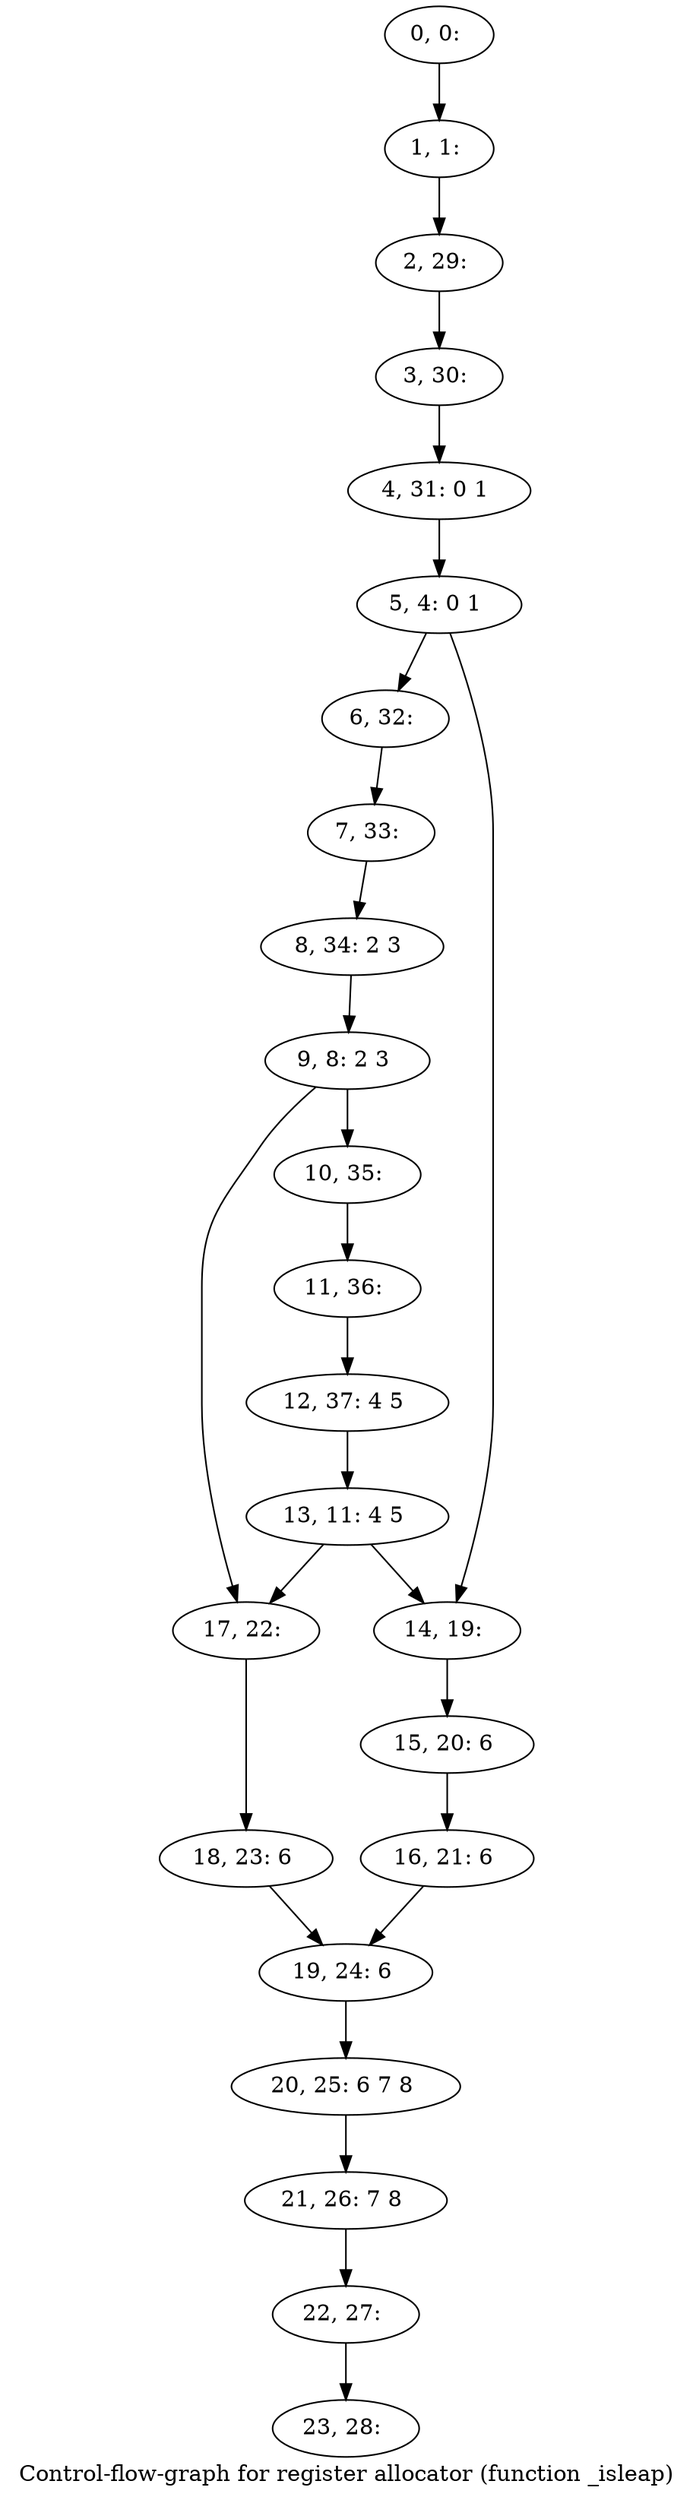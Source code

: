 digraph G {
graph [label="Control-flow-graph for register allocator (function _isleap)"]
0[label="0, 0: "];
1[label="1, 1: "];
2[label="2, 29: "];
3[label="3, 30: "];
4[label="4, 31: 0 1 "];
5[label="5, 4: 0 1 "];
6[label="6, 32: "];
7[label="7, 33: "];
8[label="8, 34: 2 3 "];
9[label="9, 8: 2 3 "];
10[label="10, 35: "];
11[label="11, 36: "];
12[label="12, 37: 4 5 "];
13[label="13, 11: 4 5 "];
14[label="14, 19: "];
15[label="15, 20: 6 "];
16[label="16, 21: 6 "];
17[label="17, 22: "];
18[label="18, 23: 6 "];
19[label="19, 24: 6 "];
20[label="20, 25: 6 7 8 "];
21[label="21, 26: 7 8 "];
22[label="22, 27: "];
23[label="23, 28: "];
0->1 ;
1->2 ;
2->3 ;
3->4 ;
4->5 ;
5->6 ;
5->14 ;
6->7 ;
7->8 ;
8->9 ;
9->10 ;
9->17 ;
10->11 ;
11->12 ;
12->13 ;
13->14 ;
13->17 ;
14->15 ;
15->16 ;
16->19 ;
17->18 ;
18->19 ;
19->20 ;
20->21 ;
21->22 ;
22->23 ;
}
